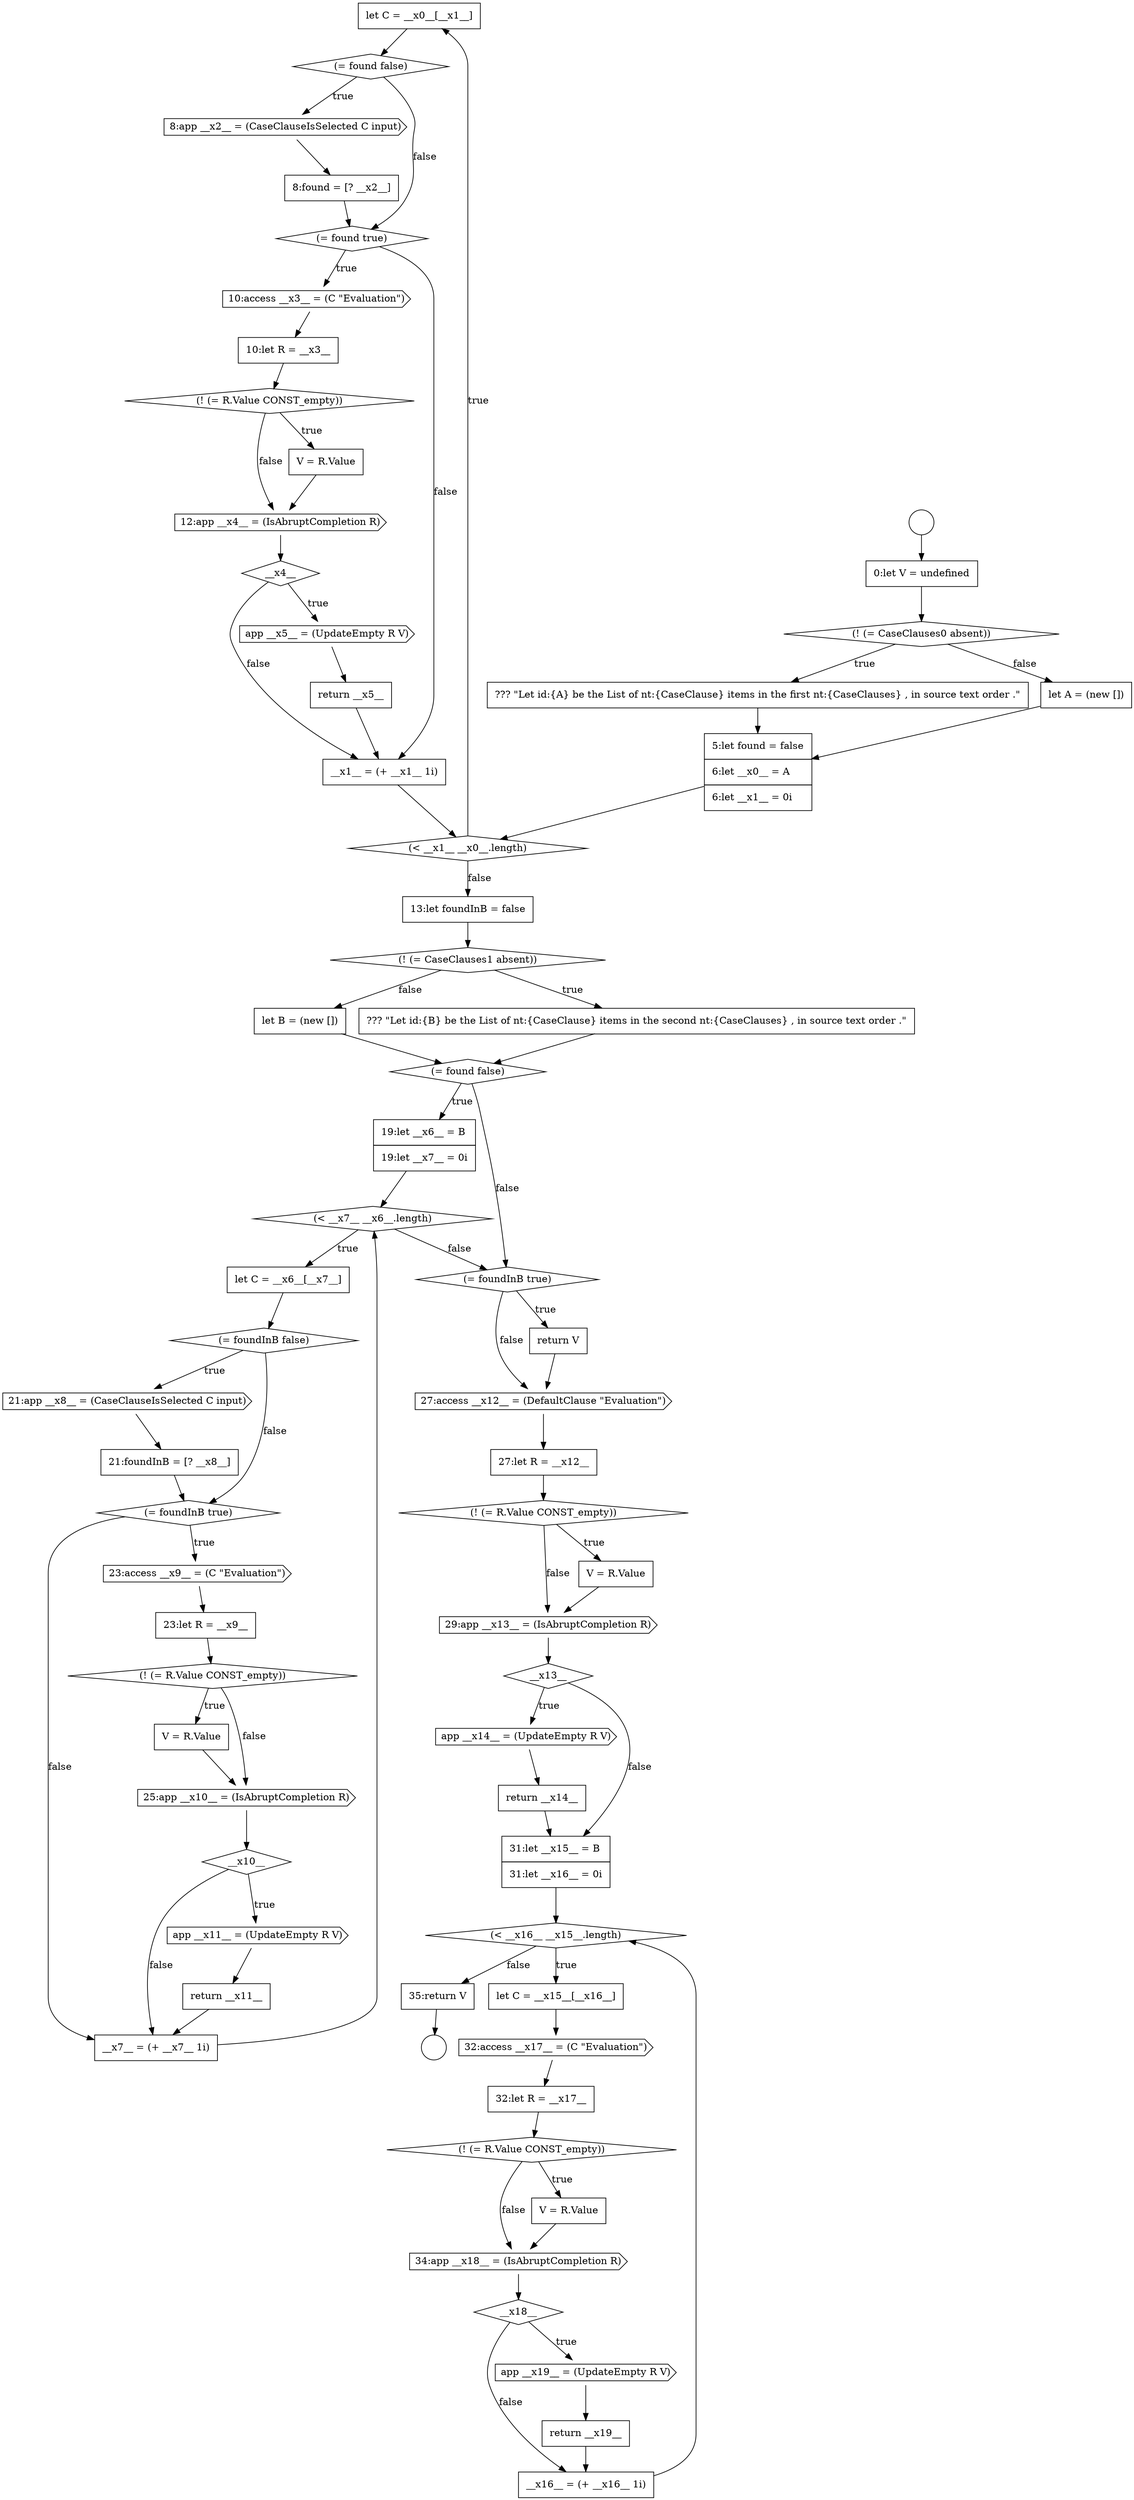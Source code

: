 digraph {
  node8200 [shape=none, margin=0, label=<<font color="black">
    <table border="0" cellborder="1" cellspacing="0" cellpadding="10">
      <tr><td align="left">let C = __x0__[__x1__]</td></tr>
    </table>
  </font>> color="black" fillcolor="white" style=filled]
  node8219 [shape=none, margin=0, label=<<font color="black">
    <table border="0" cellborder="1" cellspacing="0" cellpadding="10">
      <tr><td align="left">19:let __x6__ = B</td></tr>
      <tr><td align="left">19:let __x7__ = 0i</td></tr>
    </table>
  </font>> color="black" fillcolor="white" style=filled]
  node8194 [shape=none, margin=0, label=<<font color="black">
    <table border="0" cellborder="1" cellspacing="0" cellpadding="10">
      <tr><td align="left">0:let V = undefined</td></tr>
    </table>
  </font>> color="black" fillcolor="white" style=filled]
  node8218 [shape=diamond, label=<<font color="black">(= found false)</font>> color="black" fillcolor="white" style=filled]
  node8228 [shape=diamond, label=<<font color="black">(! (= R.Value CONST_empty))</font>> color="black" fillcolor="white" style=filled]
  node8213 [shape=none, margin=0, label=<<font color="black">
    <table border="0" cellborder="1" cellspacing="0" cellpadding="10">
      <tr><td align="left">__x1__ = (+ __x1__ 1i)</td></tr>
    </table>
  </font>> color="black" fillcolor="white" style=filled]
  node8210 [shape=diamond, label=<<font color="black">__x4__</font>> color="black" fillcolor="white" style=filled]
  node8204 [shape=diamond, label=<<font color="black">(= found true)</font>> color="black" fillcolor="white" style=filled]
  node8239 [shape=diamond, label=<<font color="black">(! (= R.Value CONST_empty))</font>> color="black" fillcolor="white" style=filled]
  node8256 [shape=none, margin=0, label=<<font color="black">
    <table border="0" cellborder="1" cellspacing="0" cellpadding="10">
      <tr><td align="left">__x16__ = (+ __x16__ 1i)</td></tr>
    </table>
  </font>> color="black" fillcolor="white" style=filled]
  node8224 [shape=none, margin=0, label=<<font color="black">
    <table border="0" cellborder="1" cellspacing="0" cellpadding="10">
      <tr><td align="left">21:foundInB = [? __x8__]</td></tr>
    </table>
  </font>> color="black" fillcolor="white" style=filled]
  node8225 [shape=diamond, label=<<font color="black">(= foundInB true)</font>> color="black" fillcolor="white" style=filled]
  node8214 [shape=none, margin=0, label=<<font color="black">
    <table border="0" cellborder="1" cellspacing="0" cellpadding="10">
      <tr><td align="left">13:let foundInB = false</td></tr>
    </table>
  </font>> color="black" fillcolor="white" style=filled]
  node8208 [shape=none, margin=0, label=<<font color="black">
    <table border="0" cellborder="1" cellspacing="0" cellpadding="10">
      <tr><td align="left">V = R.Value</td></tr>
    </table>
  </font>> color="black" fillcolor="white" style=filled]
  node8242 [shape=diamond, label=<<font color="black">__x13__</font>> color="black" fillcolor="white" style=filled]
  node8257 [shape=none, margin=0, label=<<font color="black">
    <table border="0" cellborder="1" cellspacing="0" cellpadding="10">
      <tr><td align="left">35:return V</td></tr>
    </table>
  </font>> color="black" fillcolor="white" style=filled]
  node8235 [shape=diamond, label=<<font color="black">(= foundInB true)</font>> color="black" fillcolor="white" style=filled]
  node8220 [shape=diamond, label=<<font color="black">(&lt; __x7__ __x6__.length)</font>> color="black" fillcolor="white" style=filled]
  node8252 [shape=cds, label=<<font color="black">34:app __x18__ = (IsAbruptCompletion R)</font>> color="black" fillcolor="white" style=filled]
  node8229 [shape=none, margin=0, label=<<font color="black">
    <table border="0" cellborder="1" cellspacing="0" cellpadding="10">
      <tr><td align="left">V = R.Value</td></tr>
    </table>
  </font>> color="black" fillcolor="white" style=filled]
  node8246 [shape=diamond, label=<<font color="black">(&lt; __x16__ __x15__.length)</font>> color="black" fillcolor="white" style=filled]
  node8196 [shape=none, margin=0, label=<<font color="black">
    <table border="0" cellborder="1" cellspacing="0" cellpadding="10">
      <tr><td align="left">??? &quot;Let id:{A} be the List of nt:{CaseClause} items in the first nt:{CaseClauses} , in source text order .&quot;</td></tr>
    </table>
  </font>> color="black" fillcolor="white" style=filled]
  node8201 [shape=diamond, label=<<font color="black">(= found false)</font>> color="black" fillcolor="white" style=filled]
  node8233 [shape=none, margin=0, label=<<font color="black">
    <table border="0" cellborder="1" cellspacing="0" cellpadding="10">
      <tr><td align="left">return __x11__</td></tr>
    </table>
  </font>> color="black" fillcolor="white" style=filled]
  node8243 [shape=cds, label=<<font color="black">app __x14__ = (UpdateEmpty R V)</font>> color="black" fillcolor="white" style=filled]
  node8250 [shape=diamond, label=<<font color="black">(! (= R.Value CONST_empty))</font>> color="black" fillcolor="white" style=filled]
  node8211 [shape=cds, label=<<font color="black">app __x5__ = (UpdateEmpty R V)</font>> color="black" fillcolor="white" style=filled]
  node8199 [shape=diamond, label=<<font color="black">(&lt; __x1__ __x0__.length)</font>> color="black" fillcolor="white" style=filled]
  node8255 [shape=none, margin=0, label=<<font color="black">
    <table border="0" cellborder="1" cellspacing="0" cellpadding="10">
      <tr><td align="left">return __x19__</td></tr>
    </table>
  </font>> color="black" fillcolor="white" style=filled]
  node8226 [shape=cds, label=<<font color="black">23:access __x9__ = (C &quot;Evaluation&quot;)</font>> color="black" fillcolor="white" style=filled]
  node8238 [shape=none, margin=0, label=<<font color="black">
    <table border="0" cellborder="1" cellspacing="0" cellpadding="10">
      <tr><td align="left">27:let R = __x12__</td></tr>
    </table>
  </font>> color="black" fillcolor="white" style=filled]
  node8223 [shape=cds, label=<<font color="black">21:app __x8__ = (CaseClauseIsSelected C input)</font>> color="black" fillcolor="white" style=filled]
  node8251 [shape=none, margin=0, label=<<font color="black">
    <table border="0" cellborder="1" cellspacing="0" cellpadding="10">
      <tr><td align="left">V = R.Value</td></tr>
    </table>
  </font>> color="black" fillcolor="white" style=filled]
  node8230 [shape=cds, label=<<font color="black">25:app __x10__ = (IsAbruptCompletion R)</font>> color="black" fillcolor="white" style=filled]
  node8247 [shape=none, margin=0, label=<<font color="black">
    <table border="0" cellborder="1" cellspacing="0" cellpadding="10">
      <tr><td align="left">let C = __x15__[__x16__]</td></tr>
    </table>
  </font>> color="black" fillcolor="white" style=filled]
  node8205 [shape=cds, label=<<font color="black">10:access __x3__ = (C &quot;Evaluation&quot;)</font>> color="black" fillcolor="white" style=filled]
  node8234 [shape=none, margin=0, label=<<font color="black">
    <table border="0" cellborder="1" cellspacing="0" cellpadding="10">
      <tr><td align="left">__x7__ = (+ __x7__ 1i)</td></tr>
    </table>
  </font>> color="black" fillcolor="white" style=filled]
  node8215 [shape=diamond, label=<<font color="black">(! (= CaseClauses1 absent))</font>> color="black" fillcolor="white" style=filled]
  node8195 [shape=diamond, label=<<font color="black">(! (= CaseClauses0 absent))</font>> color="black" fillcolor="white" style=filled]
  node8217 [shape=none, margin=0, label=<<font color="black">
    <table border="0" cellborder="1" cellspacing="0" cellpadding="10">
      <tr><td align="left">let B = (new [])</td></tr>
    </table>
  </font>> color="black" fillcolor="white" style=filled]
  node8222 [shape=diamond, label=<<font color="black">(= foundInB false)</font>> color="black" fillcolor="white" style=filled]
  node8227 [shape=none, margin=0, label=<<font color="black">
    <table border="0" cellborder="1" cellspacing="0" cellpadding="10">
      <tr><td align="left">23:let R = __x9__</td></tr>
    </table>
  </font>> color="black" fillcolor="white" style=filled]
  node8249 [shape=none, margin=0, label=<<font color="black">
    <table border="0" cellborder="1" cellspacing="0" cellpadding="10">
      <tr><td align="left">32:let R = __x17__</td></tr>
    </table>
  </font>> color="black" fillcolor="white" style=filled]
  node8212 [shape=none, margin=0, label=<<font color="black">
    <table border="0" cellborder="1" cellspacing="0" cellpadding="10">
      <tr><td align="left">return __x5__</td></tr>
    </table>
  </font>> color="black" fillcolor="white" style=filled]
  node8202 [shape=cds, label=<<font color="black">8:app __x2__ = (CaseClauseIsSelected C input)</font>> color="black" fillcolor="white" style=filled]
  node8244 [shape=none, margin=0, label=<<font color="black">
    <table border="0" cellborder="1" cellspacing="0" cellpadding="10">
      <tr><td align="left">return __x14__</td></tr>
    </table>
  </font>> color="black" fillcolor="white" style=filled]
  node8237 [shape=cds, label=<<font color="black">27:access __x12__ = (DefaultClause &quot;Evaluation&quot;)</font>> color="black" fillcolor="white" style=filled]
  node8254 [shape=cds, label=<<font color="black">app __x19__ = (UpdateEmpty R V)</font>> color="black" fillcolor="white" style=filled]
  node8192 [shape=circle label=" " color="black" fillcolor="white" style=filled]
  node8198 [shape=none, margin=0, label=<<font color="black">
    <table border="0" cellborder="1" cellspacing="0" cellpadding="10">
      <tr><td align="left">5:let found = false</td></tr>
      <tr><td align="left">6:let __x0__ = A</td></tr>
      <tr><td align="left">6:let __x1__ = 0i</td></tr>
    </table>
  </font>> color="black" fillcolor="white" style=filled]
  node8231 [shape=diamond, label=<<font color="black">__x10__</font>> color="black" fillcolor="white" style=filled]
  node8216 [shape=none, margin=0, label=<<font color="black">
    <table border="0" cellborder="1" cellspacing="0" cellpadding="10">
      <tr><td align="left">??? &quot;Let id:{B} be the List of nt:{CaseClause} items in the second nt:{CaseClauses} , in source text order .&quot;</td></tr>
    </table>
  </font>> color="black" fillcolor="white" style=filled]
  node8248 [shape=cds, label=<<font color="black">32:access __x17__ = (C &quot;Evaluation&quot;)</font>> color="black" fillcolor="white" style=filled]
  node8206 [shape=none, margin=0, label=<<font color="black">
    <table border="0" cellborder="1" cellspacing="0" cellpadding="10">
      <tr><td align="left">10:let R = __x3__</td></tr>
    </table>
  </font>> color="black" fillcolor="white" style=filled]
  node8221 [shape=none, margin=0, label=<<font color="black">
    <table border="0" cellborder="1" cellspacing="0" cellpadding="10">
      <tr><td align="left">let C = __x6__[__x7__]</td></tr>
    </table>
  </font>> color="black" fillcolor="white" style=filled]
  node8197 [shape=none, margin=0, label=<<font color="black">
    <table border="0" cellborder="1" cellspacing="0" cellpadding="10">
      <tr><td align="left">let A = (new [])</td></tr>
    </table>
  </font>> color="black" fillcolor="white" style=filled]
  node8240 [shape=none, margin=0, label=<<font color="black">
    <table border="0" cellborder="1" cellspacing="0" cellpadding="10">
      <tr><td align="left">V = R.Value</td></tr>
    </table>
  </font>> color="black" fillcolor="white" style=filled]
  node8253 [shape=diamond, label=<<font color="black">__x18__</font>> color="black" fillcolor="white" style=filled]
  node8203 [shape=none, margin=0, label=<<font color="black">
    <table border="0" cellborder="1" cellspacing="0" cellpadding="10">
      <tr><td align="left">8:found = [? __x2__]</td></tr>
    </table>
  </font>> color="black" fillcolor="white" style=filled]
  node8209 [shape=cds, label=<<font color="black">12:app __x4__ = (IsAbruptCompletion R)</font>> color="black" fillcolor="white" style=filled]
  node8193 [shape=circle label=" " color="black" fillcolor="white" style=filled]
  node8207 [shape=diamond, label=<<font color="black">(! (= R.Value CONST_empty))</font>> color="black" fillcolor="white" style=filled]
  node8241 [shape=cds, label=<<font color="black">29:app __x13__ = (IsAbruptCompletion R)</font>> color="black" fillcolor="white" style=filled]
  node8236 [shape=none, margin=0, label=<<font color="black">
    <table border="0" cellborder="1" cellspacing="0" cellpadding="10">
      <tr><td align="left">return V</td></tr>
    </table>
  </font>> color="black" fillcolor="white" style=filled]
  node8245 [shape=none, margin=0, label=<<font color="black">
    <table border="0" cellborder="1" cellspacing="0" cellpadding="10">
      <tr><td align="left">31:let __x15__ = B</td></tr>
      <tr><td align="left">31:let __x16__ = 0i</td></tr>
    </table>
  </font>> color="black" fillcolor="white" style=filled]
  node8232 [shape=cds, label=<<font color="black">app __x11__ = (UpdateEmpty R V)</font>> color="black" fillcolor="white" style=filled]
  node8198 -> node8199 [ color="black"]
  node8244 -> node8245 [ color="black"]
  node8221 -> node8222 [ color="black"]
  node8197 -> node8198 [ color="black"]
  node8207 -> node8208 [label=<<font color="black">true</font>> color="black"]
  node8207 -> node8209 [label=<<font color="black">false</font>> color="black"]
  node8212 -> node8213 [ color="black"]
  node8192 -> node8194 [ color="black"]
  node8223 -> node8224 [ color="black"]
  node8234 -> node8220 [ color="black"]
  node8218 -> node8219 [label=<<font color="black">true</font>> color="black"]
  node8218 -> node8235 [label=<<font color="black">false</font>> color="black"]
  node8204 -> node8205 [label=<<font color="black">true</font>> color="black"]
  node8204 -> node8213 [label=<<font color="black">false</font>> color="black"]
  node8210 -> node8211 [label=<<font color="black">true</font>> color="black"]
  node8210 -> node8213 [label=<<font color="black">false</font>> color="black"]
  node8237 -> node8238 [ color="black"]
  node8220 -> node8221 [label=<<font color="black">true</font>> color="black"]
  node8220 -> node8235 [label=<<font color="black">false</font>> color="black"]
  node8252 -> node8253 [ color="black"]
  node8208 -> node8209 [ color="black"]
  node8246 -> node8247 [label=<<font color="black">true</font>> color="black"]
  node8246 -> node8257 [label=<<font color="black">false</font>> color="black"]
  node8195 -> node8196 [label=<<font color="black">true</font>> color="black"]
  node8195 -> node8197 [label=<<font color="black">false</font>> color="black"]
  node8201 -> node8202 [label=<<font color="black">true</font>> color="black"]
  node8201 -> node8204 [label=<<font color="black">false</font>> color="black"]
  node8196 -> node8198 [ color="black"]
  node8211 -> node8212 [ color="black"]
  node8205 -> node8206 [ color="black"]
  node8227 -> node8228 [ color="black"]
  node8243 -> node8244 [ color="black"]
  node8226 -> node8227 [ color="black"]
  node8224 -> node8225 [ color="black"]
  node8247 -> node8248 [ color="black"]
  node8240 -> node8241 [ color="black"]
  node8217 -> node8218 [ color="black"]
  node8232 -> node8233 [ color="black"]
  node8230 -> node8231 [ color="black"]
  node8206 -> node8207 [ color="black"]
  node8256 -> node8246 [ color="black"]
  node8249 -> node8250 [ color="black"]
  node8216 -> node8218 [ color="black"]
  node8239 -> node8240 [label=<<font color="black">true</font>> color="black"]
  node8239 -> node8241 [label=<<font color="black">false</font>> color="black"]
  node8245 -> node8246 [ color="black"]
  node8233 -> node8234 [ color="black"]
  node8225 -> node8226 [label=<<font color="black">true</font>> color="black"]
  node8225 -> node8234 [label=<<font color="black">false</font>> color="black"]
  node8255 -> node8256 [ color="black"]
  node8254 -> node8255 [ color="black"]
  node8222 -> node8223 [label=<<font color="black">true</font>> color="black"]
  node8222 -> node8225 [label=<<font color="black">false</font>> color="black"]
  node8229 -> node8230 [ color="black"]
  node8200 -> node8201 [ color="black"]
  node8241 -> node8242 [ color="black"]
  node8194 -> node8195 [ color="black"]
  node8250 -> node8251 [label=<<font color="black">true</font>> color="black"]
  node8250 -> node8252 [label=<<font color="black">false</font>> color="black"]
  node8228 -> node8229 [label=<<font color="black">true</font>> color="black"]
  node8228 -> node8230 [label=<<font color="black">false</font>> color="black"]
  node8238 -> node8239 [ color="black"]
  node8215 -> node8216 [label=<<font color="black">true</font>> color="black"]
  node8215 -> node8217 [label=<<font color="black">false</font>> color="black"]
  node8248 -> node8249 [ color="black"]
  node8209 -> node8210 [ color="black"]
  node8236 -> node8237 [ color="black"]
  node8231 -> node8232 [label=<<font color="black">true</font>> color="black"]
  node8231 -> node8234 [label=<<font color="black">false</font>> color="black"]
  node8251 -> node8252 [ color="black"]
  node8242 -> node8243 [label=<<font color="black">true</font>> color="black"]
  node8242 -> node8245 [label=<<font color="black">false</font>> color="black"]
  node8213 -> node8199 [ color="black"]
  node8219 -> node8220 [ color="black"]
  node8202 -> node8203 [ color="black"]
  node8253 -> node8254 [label=<<font color="black">true</font>> color="black"]
  node8253 -> node8256 [label=<<font color="black">false</font>> color="black"]
  node8214 -> node8215 [ color="black"]
  node8235 -> node8236 [label=<<font color="black">true</font>> color="black"]
  node8235 -> node8237 [label=<<font color="black">false</font>> color="black"]
  node8203 -> node8204 [ color="black"]
  node8199 -> node8200 [label=<<font color="black">true</font>> color="black"]
  node8199 -> node8214 [label=<<font color="black">false</font>> color="black"]
  node8257 -> node8193 [ color="black"]
}
